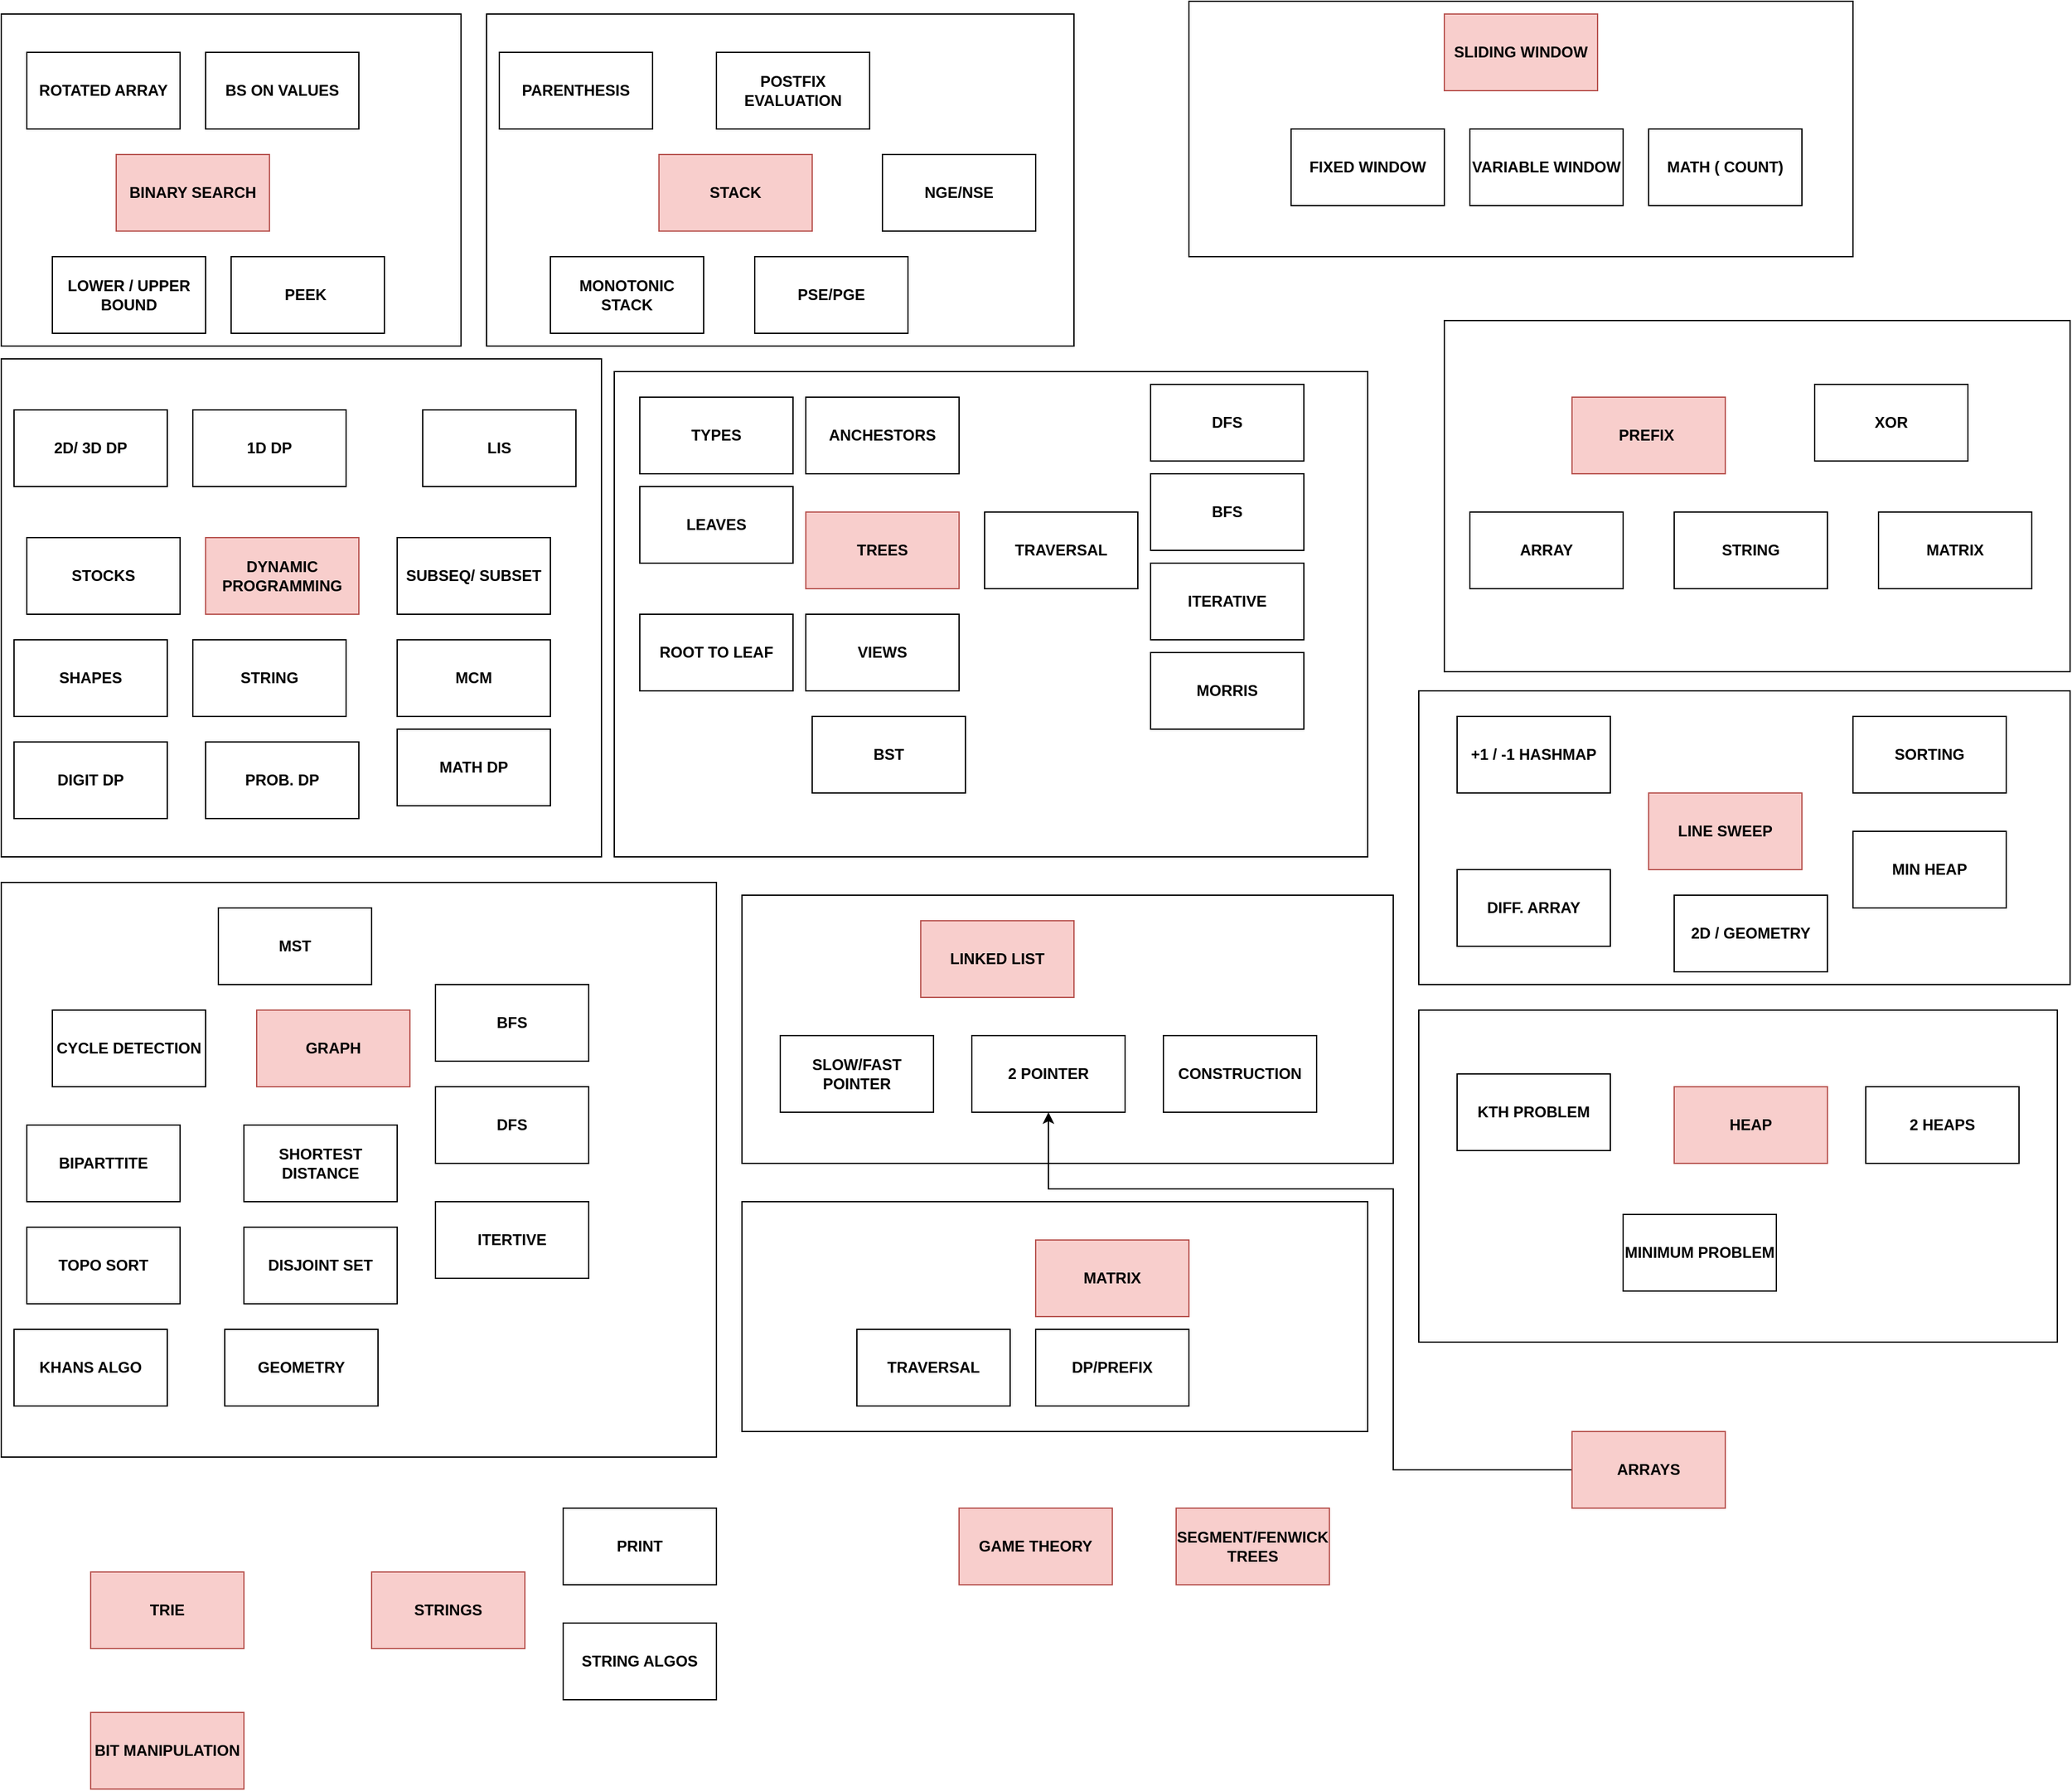 <mxfile version="26.0.6">
  <diagram name="Page-1" id="dnJ8gBHItaRelVK294X2">
    <mxGraphModel dx="2607" dy="1429" grid="1" gridSize="10" guides="1" tooltips="1" connect="1" arrows="1" fold="1" page="1" pageScale="1" pageWidth="3300" pageHeight="2339" math="0" shadow="0">
      <root>
        <mxCell id="0" />
        <mxCell id="1" parent="0" />
        <mxCell id="Z-WA0-gTG5--jsGy29tQ-19" value="" style="rounded=0;whiteSpace=wrap;html=1;fillColor=none;" parent="1" vertex="1">
          <mxGeometry x="590" y="700" width="510" height="210" as="geometry" />
        </mxCell>
        <mxCell id="kVo33UCh4dWI8IGFmwPP-129" value="" style="rounded=0;whiteSpace=wrap;html=1;fillColor=none;" parent="1" vertex="1">
          <mxGeometry x="1120" y="790" width="500" height="260" as="geometry" />
        </mxCell>
        <mxCell id="kVo33UCh4dWI8IGFmwPP-122" value="" style="rounded=0;whiteSpace=wrap;html=1;fillColor=none;" parent="1" vertex="1">
          <mxGeometry x="1120" y="540" width="510" height="230" as="geometry" />
        </mxCell>
        <mxCell id="kVo33UCh4dWI8IGFmwPP-64" value="" style="rounded=0;whiteSpace=wrap;html=1;fillColor=none;" parent="1" vertex="1">
          <mxGeometry x="390" y="10" width="460" height="260" as="geometry" />
        </mxCell>
        <mxCell id="kVo33UCh4dWI8IGFmwPP-116" value="" style="rounded=0;whiteSpace=wrap;html=1;fillColor=none;" parent="1" vertex="1">
          <mxGeometry x="1140" y="250" width="490" height="275" as="geometry" />
        </mxCell>
        <mxCell id="kVo33UCh4dWI8IGFmwPP-109" value="" style="rounded=0;whiteSpace=wrap;html=1;fillColor=none;" parent="1" vertex="1">
          <mxGeometry x="940" width="520" height="200" as="geometry" />
        </mxCell>
        <mxCell id="kVo33UCh4dWI8IGFmwPP-104" value="" style="rounded=0;whiteSpace=wrap;html=1;fillColor=none;" parent="1" vertex="1">
          <mxGeometry x="490" y="290" width="590" height="380" as="geometry" />
        </mxCell>
        <mxCell id="kVo33UCh4dWI8IGFmwPP-63" value="" style="rounded=0;whiteSpace=wrap;html=1;fillColor=none;" parent="1" vertex="1">
          <mxGeometry x="10" y="10" width="360" height="260" as="geometry" />
        </mxCell>
        <mxCell id="kVo33UCh4dWI8IGFmwPP-7" value="" style="group" parent="1" vertex="1" connectable="0">
          <mxGeometry x="50" y="200" width="120" height="60" as="geometry" />
        </mxCell>
        <mxCell id="kVo33UCh4dWI8IGFmwPP-4" value="" style="rounded=0;whiteSpace=wrap;html=1;" parent="kVo33UCh4dWI8IGFmwPP-7" vertex="1">
          <mxGeometry width="120" height="60" as="geometry" />
        </mxCell>
        <mxCell id="kVo33UCh4dWI8IGFmwPP-5" value="&lt;b&gt;LOWER / UPPER&lt;/b&gt;&lt;div&gt;&lt;b&gt;BOUND&lt;/b&gt;&lt;/div&gt;" style="text;strokeColor=none;align=center;fillColor=none;html=1;verticalAlign=middle;whiteSpace=wrap;rounded=0;" parent="kVo33UCh4dWI8IGFmwPP-7" vertex="1">
          <mxGeometry y="15" width="120" height="30" as="geometry" />
        </mxCell>
        <mxCell id="kVo33UCh4dWI8IGFmwPP-10" value="" style="group" parent="1" vertex="1" connectable="0">
          <mxGeometry x="190" y="200" width="120" height="60" as="geometry" />
        </mxCell>
        <mxCell id="kVo33UCh4dWI8IGFmwPP-11" value="" style="rounded=0;whiteSpace=wrap;html=1;" parent="kVo33UCh4dWI8IGFmwPP-10" vertex="1">
          <mxGeometry width="120" height="60" as="geometry" />
        </mxCell>
        <mxCell id="kVo33UCh4dWI8IGFmwPP-12" value="&lt;b&gt;PEEK&amp;nbsp;&lt;/b&gt;" style="text;strokeColor=none;align=center;fillColor=none;html=1;verticalAlign=middle;whiteSpace=wrap;rounded=0;" parent="kVo33UCh4dWI8IGFmwPP-10" vertex="1">
          <mxGeometry y="15" width="120" height="30" as="geometry" />
        </mxCell>
        <mxCell id="kVo33UCh4dWI8IGFmwPP-13" value="" style="group" parent="1" vertex="1" connectable="0">
          <mxGeometry x="30" y="40" width="120" height="60" as="geometry" />
        </mxCell>
        <mxCell id="kVo33UCh4dWI8IGFmwPP-14" value="" style="rounded=0;whiteSpace=wrap;html=1;" parent="kVo33UCh4dWI8IGFmwPP-13" vertex="1">
          <mxGeometry width="120" height="60" as="geometry" />
        </mxCell>
        <mxCell id="kVo33UCh4dWI8IGFmwPP-15" value="&lt;b&gt;ROTATED ARRAY&lt;/b&gt;" style="text;strokeColor=none;align=center;fillColor=none;html=1;verticalAlign=middle;whiteSpace=wrap;rounded=0;" parent="kVo33UCh4dWI8IGFmwPP-13" vertex="1">
          <mxGeometry y="15" width="120" height="30" as="geometry" />
        </mxCell>
        <mxCell id="kVo33UCh4dWI8IGFmwPP-18" value="" style="group" parent="1" vertex="1" connectable="0">
          <mxGeometry x="170" y="40" width="120" height="60" as="geometry" />
        </mxCell>
        <mxCell id="kVo33UCh4dWI8IGFmwPP-19" value="" style="rounded=0;whiteSpace=wrap;html=1;" parent="kVo33UCh4dWI8IGFmwPP-18" vertex="1">
          <mxGeometry width="120" height="60" as="geometry" />
        </mxCell>
        <mxCell id="kVo33UCh4dWI8IGFmwPP-20" value="&lt;b&gt;BS ON VALUES&lt;/b&gt;" style="text;strokeColor=none;align=center;fillColor=none;html=1;verticalAlign=middle;whiteSpace=wrap;rounded=0;" parent="kVo33UCh4dWI8IGFmwPP-18" vertex="1">
          <mxGeometry y="15" width="120" height="30" as="geometry" />
        </mxCell>
        <mxCell id="kVo33UCh4dWI8IGFmwPP-25" value="" style="group" parent="1" vertex="1" connectable="0">
          <mxGeometry x="525" y="120" width="120" height="60" as="geometry" />
        </mxCell>
        <mxCell id="kVo33UCh4dWI8IGFmwPP-26" value="" style="rounded=0;whiteSpace=wrap;html=1;fillColor=#f8cecc;strokeColor=#b85450;" parent="kVo33UCh4dWI8IGFmwPP-25" vertex="1">
          <mxGeometry width="120" height="60" as="geometry" />
        </mxCell>
        <mxCell id="kVo33UCh4dWI8IGFmwPP-27" value="&lt;b&gt;STACK&lt;/b&gt;" style="text;strokeColor=none;align=center;fillColor=none;html=1;verticalAlign=middle;whiteSpace=wrap;rounded=0;" parent="kVo33UCh4dWI8IGFmwPP-25" vertex="1">
          <mxGeometry y="15" width="120" height="30" as="geometry" />
        </mxCell>
        <mxCell id="kVo33UCh4dWI8IGFmwPP-29" value="" style="group" parent="1" vertex="1" connectable="0">
          <mxGeometry x="440" y="200" width="120" height="60" as="geometry" />
        </mxCell>
        <mxCell id="kVo33UCh4dWI8IGFmwPP-30" value="" style="rounded=0;whiteSpace=wrap;html=1;" parent="kVo33UCh4dWI8IGFmwPP-29" vertex="1">
          <mxGeometry width="120" height="60" as="geometry" />
        </mxCell>
        <mxCell id="kVo33UCh4dWI8IGFmwPP-31" value="&lt;b&gt;MONOTONIC STACK&lt;/b&gt;" style="text;strokeColor=none;align=center;fillColor=none;html=1;verticalAlign=middle;whiteSpace=wrap;rounded=0;" parent="kVo33UCh4dWI8IGFmwPP-29" vertex="1">
          <mxGeometry y="15" width="120" height="30" as="geometry" />
        </mxCell>
        <mxCell id="kVo33UCh4dWI8IGFmwPP-33" value="" style="group" parent="1" vertex="1" connectable="0">
          <mxGeometry x="570" y="40" width="120" height="60" as="geometry" />
        </mxCell>
        <mxCell id="kVo33UCh4dWI8IGFmwPP-34" value="" style="rounded=0;whiteSpace=wrap;html=1;" parent="kVo33UCh4dWI8IGFmwPP-33" vertex="1">
          <mxGeometry width="120" height="60" as="geometry" />
        </mxCell>
        <mxCell id="kVo33UCh4dWI8IGFmwPP-35" value="&lt;b&gt;POSTFIX EVALUATION&lt;/b&gt;" style="text;strokeColor=none;align=center;fillColor=none;html=1;verticalAlign=middle;whiteSpace=wrap;rounded=0;" parent="kVo33UCh4dWI8IGFmwPP-33" vertex="1">
          <mxGeometry y="15" width="120" height="30" as="geometry" />
        </mxCell>
        <mxCell id="kVo33UCh4dWI8IGFmwPP-38" value="" style="group" parent="1" vertex="1" connectable="0">
          <mxGeometry x="400" y="40" width="120" height="60" as="geometry" />
        </mxCell>
        <mxCell id="kVo33UCh4dWI8IGFmwPP-39" value="" style="rounded=0;whiteSpace=wrap;html=1;" parent="kVo33UCh4dWI8IGFmwPP-38" vertex="1">
          <mxGeometry width="120" height="60" as="geometry" />
        </mxCell>
        <mxCell id="kVo33UCh4dWI8IGFmwPP-40" value="&lt;b&gt;PARENTHESIS&lt;/b&gt;" style="text;strokeColor=none;align=center;fillColor=none;html=1;verticalAlign=middle;whiteSpace=wrap;rounded=0;" parent="kVo33UCh4dWI8IGFmwPP-38" vertex="1">
          <mxGeometry y="15" width="120" height="30" as="geometry" />
        </mxCell>
        <mxCell id="kVo33UCh4dWI8IGFmwPP-46" value="" style="group" parent="1" vertex="1" connectable="0">
          <mxGeometry x="170" y="420" width="120" height="60" as="geometry" />
        </mxCell>
        <mxCell id="kVo33UCh4dWI8IGFmwPP-47" value="&lt;b&gt;DYNAMIC&lt;/b&gt;&lt;div&gt;&lt;b&gt;PROGRAMMING&lt;/b&gt;&lt;/div&gt;" style="rounded=0;whiteSpace=wrap;html=1;fillColor=#f8cecc;strokeColor=#b85450;" parent="kVo33UCh4dWI8IGFmwPP-46" vertex="1">
          <mxGeometry width="120" height="60" as="geometry" />
        </mxCell>
        <mxCell id="kVo33UCh4dWI8IGFmwPP-50" value="" style="group" parent="1" vertex="1" connectable="0">
          <mxGeometry x="700" y="120" width="120" height="60" as="geometry" />
        </mxCell>
        <mxCell id="kVo33UCh4dWI8IGFmwPP-51" value="" style="rounded=0;whiteSpace=wrap;html=1;" parent="kVo33UCh4dWI8IGFmwPP-50" vertex="1">
          <mxGeometry width="120" height="60" as="geometry" />
        </mxCell>
        <mxCell id="kVo33UCh4dWI8IGFmwPP-52" value="&lt;b&gt;NGE/NSE&lt;/b&gt;" style="text;strokeColor=none;align=center;fillColor=none;html=1;verticalAlign=middle;whiteSpace=wrap;rounded=0;" parent="kVo33UCh4dWI8IGFmwPP-50" vertex="1">
          <mxGeometry y="15" width="120" height="30" as="geometry" />
        </mxCell>
        <mxCell id="kVo33UCh4dWI8IGFmwPP-57" value="" style="group" parent="1" vertex="1" connectable="0">
          <mxGeometry x="600" y="200" width="120" height="60" as="geometry" />
        </mxCell>
        <mxCell id="kVo33UCh4dWI8IGFmwPP-58" value="" style="rounded=0;whiteSpace=wrap;html=1;" parent="kVo33UCh4dWI8IGFmwPP-57" vertex="1">
          <mxGeometry width="120" height="60" as="geometry" />
        </mxCell>
        <mxCell id="kVo33UCh4dWI8IGFmwPP-59" value="&lt;b&gt;PSE/PGE&lt;/b&gt;" style="text;strokeColor=none;align=center;fillColor=none;html=1;verticalAlign=middle;whiteSpace=wrap;rounded=0;" parent="kVo33UCh4dWI8IGFmwPP-57" vertex="1">
          <mxGeometry y="15" width="120" height="30" as="geometry" />
        </mxCell>
        <mxCell id="kVo33UCh4dWI8IGFmwPP-65" value="" style="group" parent="1" vertex="1" connectable="0">
          <mxGeometry x="160" y="320" width="120" height="60" as="geometry" />
        </mxCell>
        <mxCell id="kVo33UCh4dWI8IGFmwPP-66" value="&lt;b&gt;1D DP&lt;/b&gt;" style="rounded=0;whiteSpace=wrap;html=1;" parent="kVo33UCh4dWI8IGFmwPP-65" vertex="1">
          <mxGeometry width="120" height="60" as="geometry" />
        </mxCell>
        <mxCell id="kVo33UCh4dWI8IGFmwPP-67" value="" style="group" parent="1" vertex="1" connectable="0">
          <mxGeometry x="20" y="320" width="550" height="820" as="geometry" />
        </mxCell>
        <mxCell id="kVo33UCh4dWI8IGFmwPP-68" value="&lt;b&gt;2D/ 3D DP&lt;/b&gt;" style="rounded=0;whiteSpace=wrap;html=1;" parent="kVo33UCh4dWI8IGFmwPP-67" vertex="1">
          <mxGeometry width="120" height="60" as="geometry" />
        </mxCell>
        <mxCell id="kVo33UCh4dWI8IGFmwPP-79" value="" style="rounded=0;whiteSpace=wrap;html=1;fillColor=none;" parent="kVo33UCh4dWI8IGFmwPP-67" vertex="1">
          <mxGeometry x="-10" y="-40" width="470" height="390" as="geometry" />
        </mxCell>
        <mxCell id="kVo33UCh4dWI8IGFmwPP-82" value="&lt;b&gt;DIGIT DP&lt;/b&gt;" style="rounded=0;whiteSpace=wrap;html=1;" parent="kVo33UCh4dWI8IGFmwPP-67" vertex="1">
          <mxGeometry y="260" width="120" height="60" as="geometry" />
        </mxCell>
        <mxCell id="kVo33UCh4dWI8IGFmwPP-83" value="&lt;b&gt;PROB. DP&lt;/b&gt;" style="rounded=0;whiteSpace=wrap;html=1;" parent="kVo33UCh4dWI8IGFmwPP-67" vertex="1">
          <mxGeometry x="150" y="260" width="120" height="60" as="geometry" />
        </mxCell>
        <mxCell id="kVo33UCh4dWI8IGFmwPP-84" value="&lt;b&gt;MATH DP&lt;/b&gt;" style="rounded=0;whiteSpace=wrap;html=1;" parent="kVo33UCh4dWI8IGFmwPP-67" vertex="1">
          <mxGeometry x="300" y="250" width="120" height="60" as="geometry" />
        </mxCell>
        <mxCell id="kVo33UCh4dWI8IGFmwPP-142" value="" style="rounded=0;whiteSpace=wrap;html=1;fillColor=none;" parent="kVo33UCh4dWI8IGFmwPP-67" vertex="1">
          <mxGeometry x="-10" y="370" width="560" height="450" as="geometry" />
        </mxCell>
        <mxCell id="Z-WA0-gTG5--jsGy29tQ-10" value="&lt;b&gt;GEOMETRY&lt;/b&gt;" style="rounded=0;whiteSpace=wrap;html=1;" parent="kVo33UCh4dWI8IGFmwPP-67" vertex="1">
          <mxGeometry x="165" y="720" width="120" height="60" as="geometry" />
        </mxCell>
        <mxCell id="kVo33UCh4dWI8IGFmwPP-69" value="" style="group" parent="1" vertex="1" connectable="0">
          <mxGeometry x="320" y="420" width="120" height="60" as="geometry" />
        </mxCell>
        <mxCell id="kVo33UCh4dWI8IGFmwPP-70" value="&lt;b&gt;SUBSEQ/ SUBSET&lt;/b&gt;" style="rounded=0;whiteSpace=wrap;html=1;" parent="kVo33UCh4dWI8IGFmwPP-69" vertex="1">
          <mxGeometry width="120" height="60" as="geometry" />
        </mxCell>
        <mxCell id="kVo33UCh4dWI8IGFmwPP-73" value="" style="group" parent="1" vertex="1" connectable="0">
          <mxGeometry x="30" y="420" width="120" height="60" as="geometry" />
        </mxCell>
        <mxCell id="kVo33UCh4dWI8IGFmwPP-74" value="&lt;b&gt;STOCKS&lt;/b&gt;" style="rounded=0;whiteSpace=wrap;html=1;" parent="kVo33UCh4dWI8IGFmwPP-73" vertex="1">
          <mxGeometry width="120" height="60" as="geometry" />
        </mxCell>
        <mxCell id="kVo33UCh4dWI8IGFmwPP-75" value="" style="group" parent="1" vertex="1" connectable="0">
          <mxGeometry x="340" y="320" width="120" height="60" as="geometry" />
        </mxCell>
        <mxCell id="kVo33UCh4dWI8IGFmwPP-76" value="&lt;b&gt;LIS&lt;/b&gt;" style="rounded=0;whiteSpace=wrap;html=1;" parent="kVo33UCh4dWI8IGFmwPP-75" vertex="1">
          <mxGeometry width="120" height="60" as="geometry" />
        </mxCell>
        <mxCell id="kVo33UCh4dWI8IGFmwPP-72" value="&lt;b&gt;STRING&lt;/b&gt;" style="rounded=0;whiteSpace=wrap;html=1;" parent="1" vertex="1">
          <mxGeometry x="160" y="500" width="120" height="60" as="geometry" />
        </mxCell>
        <mxCell id="kVo33UCh4dWI8IGFmwPP-77" value="&lt;b&gt;MCM&lt;/b&gt;" style="rounded=0;whiteSpace=wrap;html=1;" parent="1" vertex="1">
          <mxGeometry x="320" y="500" width="120" height="60" as="geometry" />
        </mxCell>
        <mxCell id="kVo33UCh4dWI8IGFmwPP-78" value="&lt;b&gt;SHAPES&lt;/b&gt;" style="rounded=0;whiteSpace=wrap;html=1;" parent="1" vertex="1">
          <mxGeometry x="20" y="500" width="120" height="60" as="geometry" />
        </mxCell>
        <mxCell id="kVo33UCh4dWI8IGFmwPP-91" value="&lt;b&gt;TREES&lt;/b&gt;" style="rounded=0;whiteSpace=wrap;html=1;fillColor=#f8cecc;strokeColor=#b85450;" parent="1" vertex="1">
          <mxGeometry x="640" y="400" width="120" height="60" as="geometry" />
        </mxCell>
        <mxCell id="kVo33UCh4dWI8IGFmwPP-92" value="&lt;b&gt;TRAVERSAL&lt;/b&gt;" style="rounded=0;whiteSpace=wrap;html=1;" parent="1" vertex="1">
          <mxGeometry x="780" y="400" width="120" height="60" as="geometry" />
        </mxCell>
        <mxCell id="kVo33UCh4dWI8IGFmwPP-93" value="&lt;b&gt;DFS&lt;/b&gt;" style="rounded=0;whiteSpace=wrap;html=1;" parent="1" vertex="1">
          <mxGeometry x="910" y="300" width="120" height="60" as="geometry" />
        </mxCell>
        <mxCell id="kVo33UCh4dWI8IGFmwPP-94" value="&lt;b&gt;BFS&lt;/b&gt;" style="rounded=0;whiteSpace=wrap;html=1;" parent="1" vertex="1">
          <mxGeometry x="910" y="370" width="120" height="60" as="geometry" />
        </mxCell>
        <mxCell id="kVo33UCh4dWI8IGFmwPP-95" value="&lt;b&gt;ITERATIVE&lt;/b&gt;" style="rounded=0;whiteSpace=wrap;html=1;" parent="1" vertex="1">
          <mxGeometry x="910" y="440" width="120" height="60" as="geometry" />
        </mxCell>
        <mxCell id="kVo33UCh4dWI8IGFmwPP-96" value="&lt;b&gt;MORRIS&lt;/b&gt;" style="rounded=0;whiteSpace=wrap;html=1;" parent="1" vertex="1">
          <mxGeometry x="910" y="510" width="120" height="60" as="geometry" />
        </mxCell>
        <mxCell id="kVo33UCh4dWI8IGFmwPP-99" value="&lt;b&gt;VIEWS&lt;/b&gt;" style="rounded=0;whiteSpace=wrap;html=1;" parent="1" vertex="1">
          <mxGeometry x="640" y="480" width="120" height="60" as="geometry" />
        </mxCell>
        <mxCell id="kVo33UCh4dWI8IGFmwPP-100" value="&lt;b&gt;ANCHESTORS&lt;/b&gt;" style="rounded=0;whiteSpace=wrap;html=1;" parent="1" vertex="1">
          <mxGeometry x="640" y="310" width="120" height="60" as="geometry" />
        </mxCell>
        <mxCell id="kVo33UCh4dWI8IGFmwPP-101" value="&lt;b&gt;LEAVES&lt;/b&gt;" style="rounded=0;whiteSpace=wrap;html=1;" parent="1" vertex="1">
          <mxGeometry x="510" y="380" width="120" height="60" as="geometry" />
        </mxCell>
        <mxCell id="kVo33UCh4dWI8IGFmwPP-102" value="&lt;b&gt;ROOT TO LEAF&lt;/b&gt;" style="rounded=0;whiteSpace=wrap;html=1;" parent="1" vertex="1">
          <mxGeometry x="510" y="480" width="120" height="60" as="geometry" />
        </mxCell>
        <mxCell id="kVo33UCh4dWI8IGFmwPP-103" value="&lt;b&gt;BST&lt;/b&gt;" style="rounded=0;whiteSpace=wrap;html=1;" parent="1" vertex="1">
          <mxGeometry x="645" y="560" width="120" height="60" as="geometry" />
        </mxCell>
        <mxCell id="kVo33UCh4dWI8IGFmwPP-105" value="&lt;b&gt;SLIDING WINDOW&lt;/b&gt;" style="rounded=0;whiteSpace=wrap;html=1;fillColor=#f8cecc;strokeColor=#b85450;" parent="1" vertex="1">
          <mxGeometry x="1140" y="10" width="120" height="60" as="geometry" />
        </mxCell>
        <mxCell id="kVo33UCh4dWI8IGFmwPP-106" value="&lt;b&gt;FIXED WINDOW&lt;/b&gt;" style="rounded=0;whiteSpace=wrap;html=1;" parent="1" vertex="1">
          <mxGeometry x="1020" y="100" width="120" height="60" as="geometry" />
        </mxCell>
        <mxCell id="kVo33UCh4dWI8IGFmwPP-107" value="&lt;b&gt;VARIABLE WINDOW&lt;/b&gt;" style="rounded=0;whiteSpace=wrap;html=1;" parent="1" vertex="1">
          <mxGeometry x="1160" y="100" width="120" height="60" as="geometry" />
        </mxCell>
        <mxCell id="kVo33UCh4dWI8IGFmwPP-108" value="&lt;b&gt;MATH ( COUNT)&lt;/b&gt;" style="rounded=0;whiteSpace=wrap;html=1;" parent="1" vertex="1">
          <mxGeometry x="1300" y="100" width="120" height="60" as="geometry" />
        </mxCell>
        <mxCell id="kVo33UCh4dWI8IGFmwPP-110" value="&lt;b&gt;PREFIX&amp;nbsp;&lt;/b&gt;" style="rounded=0;whiteSpace=wrap;html=1;fillColor=#f8cecc;strokeColor=#b85450;" parent="1" vertex="1">
          <mxGeometry x="1240" y="310" width="120" height="60" as="geometry" />
        </mxCell>
        <mxCell id="kVo33UCh4dWI8IGFmwPP-112" value="&lt;b&gt;ARRAY&lt;/b&gt;" style="rounded=0;whiteSpace=wrap;html=1;" parent="1" vertex="1">
          <mxGeometry x="1160" y="400" width="120" height="60" as="geometry" />
        </mxCell>
        <mxCell id="kVo33UCh4dWI8IGFmwPP-113" value="&lt;b&gt;STRING&lt;/b&gt;" style="rounded=0;whiteSpace=wrap;html=1;" parent="1" vertex="1">
          <mxGeometry x="1320" y="400" width="120" height="60" as="geometry" />
        </mxCell>
        <mxCell id="kVo33UCh4dWI8IGFmwPP-114" value="&lt;b&gt;XOR&lt;/b&gt;" style="rounded=0;whiteSpace=wrap;html=1;" parent="1" vertex="1">
          <mxGeometry x="1430" y="300" width="120" height="60" as="geometry" />
        </mxCell>
        <mxCell id="kVo33UCh4dWI8IGFmwPP-115" value="&lt;b&gt;MATRIX&lt;/b&gt;" style="rounded=0;whiteSpace=wrap;html=1;fillColor=#f8cecc;strokeColor=#b85450;" parent="1" vertex="1">
          <mxGeometry x="820" y="970" width="120" height="60" as="geometry" />
        </mxCell>
        <mxCell id="kVo33UCh4dWI8IGFmwPP-117" value="&lt;b&gt;LINE SWEEP&lt;/b&gt;" style="rounded=0;whiteSpace=wrap;html=1;fillColor=#f8cecc;strokeColor=#b85450;" parent="1" vertex="1">
          <mxGeometry x="1300" y="620" width="120" height="60" as="geometry" />
        </mxCell>
        <mxCell id="kVo33UCh4dWI8IGFmwPP-118" value="&lt;b&gt;+1 / -1 HASHMAP&lt;/b&gt;" style="rounded=0;whiteSpace=wrap;html=1;" parent="1" vertex="1">
          <mxGeometry x="1150" y="560" width="120" height="60" as="geometry" />
        </mxCell>
        <mxCell id="kVo33UCh4dWI8IGFmwPP-119" value="&lt;b&gt;SORTING&lt;/b&gt;" style="rounded=0;whiteSpace=wrap;html=1;" parent="1" vertex="1">
          <mxGeometry x="1460" y="560" width="120" height="60" as="geometry" />
        </mxCell>
        <mxCell id="kVo33UCh4dWI8IGFmwPP-120" value="&lt;b&gt;MIN HEAP&lt;/b&gt;" style="rounded=0;whiteSpace=wrap;html=1;" parent="1" vertex="1">
          <mxGeometry x="1460" y="650" width="120" height="60" as="geometry" />
        </mxCell>
        <mxCell id="kVo33UCh4dWI8IGFmwPP-121" value="&lt;b&gt;DIFF. ARRAY&lt;/b&gt;" style="rounded=0;whiteSpace=wrap;html=1;" parent="1" vertex="1">
          <mxGeometry x="1150" y="680" width="120" height="60" as="geometry" />
        </mxCell>
        <mxCell id="kVo33UCh4dWI8IGFmwPP-124" value="&lt;b&gt;BINARY SEARCH&lt;/b&gt;" style="rounded=0;whiteSpace=wrap;html=1;fillColor=#f8cecc;strokeColor=#b85450;" parent="1" vertex="1">
          <mxGeometry x="100" y="120" width="120" height="60" as="geometry" />
        </mxCell>
        <mxCell id="kVo33UCh4dWI8IGFmwPP-125" value="&lt;b&gt;HEAP&lt;/b&gt;" style="rounded=0;whiteSpace=wrap;html=1;fillColor=#f8cecc;strokeColor=#b85450;" parent="1" vertex="1">
          <mxGeometry x="1320" y="850" width="120" height="60" as="geometry" />
        </mxCell>
        <mxCell id="kVo33UCh4dWI8IGFmwPP-126" value="&lt;b&gt;KTH PROBLEM&lt;/b&gt;" style="rounded=0;whiteSpace=wrap;html=1;" parent="1" vertex="1">
          <mxGeometry x="1150" y="840" width="120" height="60" as="geometry" />
        </mxCell>
        <mxCell id="kVo33UCh4dWI8IGFmwPP-127" value="&lt;b&gt;MINIMUM PROBLEM&lt;/b&gt;" style="rounded=0;whiteSpace=wrap;html=1;" parent="1" vertex="1">
          <mxGeometry x="1280" y="950" width="120" height="60" as="geometry" />
        </mxCell>
        <mxCell id="kVo33UCh4dWI8IGFmwPP-128" value="&lt;b&gt;2 HEAPS&lt;/b&gt;" style="rounded=0;whiteSpace=wrap;html=1;" parent="1" vertex="1">
          <mxGeometry x="1470" y="850" width="120" height="60" as="geometry" />
        </mxCell>
        <mxCell id="kVo33UCh4dWI8IGFmwPP-130" value="&lt;b&gt;2D / GEOMETRY&lt;/b&gt;" style="rounded=0;whiteSpace=wrap;html=1;" parent="1" vertex="1">
          <mxGeometry x="1320" y="700" width="120" height="60" as="geometry" />
        </mxCell>
        <mxCell id="kVo33UCh4dWI8IGFmwPP-131" value="&lt;b&gt;GRAPH&lt;/b&gt;" style="rounded=0;whiteSpace=wrap;html=1;fillColor=#f8cecc;strokeColor=#b85450;" parent="1" vertex="1">
          <mxGeometry x="210" y="790" width="120" height="60" as="geometry" />
        </mxCell>
        <mxCell id="kVo33UCh4dWI8IGFmwPP-132" value="&lt;b&gt;BFS&lt;/b&gt;" style="rounded=0;whiteSpace=wrap;html=1;" parent="1" vertex="1">
          <mxGeometry x="350" y="770" width="120" height="60" as="geometry" />
        </mxCell>
        <mxCell id="kVo33UCh4dWI8IGFmwPP-133" value="&lt;b&gt;DFS&lt;/b&gt;" style="rounded=0;whiteSpace=wrap;html=1;" parent="1" vertex="1">
          <mxGeometry x="350" y="850" width="120" height="60" as="geometry" />
        </mxCell>
        <mxCell id="kVo33UCh4dWI8IGFmwPP-134" value="&lt;b&gt;ITERTIVE&lt;/b&gt;" style="rounded=0;whiteSpace=wrap;html=1;" parent="1" vertex="1">
          <mxGeometry x="350" y="940" width="120" height="60" as="geometry" />
        </mxCell>
        <mxCell id="kVo33UCh4dWI8IGFmwPP-135" value="&lt;b&gt;MST&lt;/b&gt;" style="rounded=0;whiteSpace=wrap;html=1;" parent="1" vertex="1">
          <mxGeometry x="180" y="710" width="120" height="60" as="geometry" />
        </mxCell>
        <mxCell id="kVo33UCh4dWI8IGFmwPP-136" value="&lt;b&gt;SHORTEST DISTANCE&lt;/b&gt;" style="rounded=0;whiteSpace=wrap;html=1;" parent="1" vertex="1">
          <mxGeometry x="200" y="880" width="120" height="60" as="geometry" />
        </mxCell>
        <mxCell id="kVo33UCh4dWI8IGFmwPP-137" value="&lt;b&gt;DISJOINT SET&lt;/b&gt;" style="rounded=0;whiteSpace=wrap;html=1;" parent="1" vertex="1">
          <mxGeometry x="200" y="960" width="120" height="60" as="geometry" />
        </mxCell>
        <mxCell id="kVo33UCh4dWI8IGFmwPP-138" value="&lt;b&gt;CYCLE DETECTION&lt;/b&gt;" style="rounded=0;whiteSpace=wrap;html=1;" parent="1" vertex="1">
          <mxGeometry x="50" y="790" width="120" height="60" as="geometry" />
        </mxCell>
        <mxCell id="kVo33UCh4dWI8IGFmwPP-139" value="&lt;b&gt;BIPARTTITE&lt;/b&gt;" style="rounded=0;whiteSpace=wrap;html=1;" parent="1" vertex="1">
          <mxGeometry x="30" y="880" width="120" height="60" as="geometry" />
        </mxCell>
        <mxCell id="kVo33UCh4dWI8IGFmwPP-140" value="&lt;b&gt;TOPO SORT&lt;/b&gt;" style="rounded=0;whiteSpace=wrap;html=1;" parent="1" vertex="1">
          <mxGeometry x="30" y="960" width="120" height="60" as="geometry" />
        </mxCell>
        <mxCell id="kVo33UCh4dWI8IGFmwPP-141" value="&lt;b&gt;KHANS ALGO&lt;/b&gt;" style="rounded=0;whiteSpace=wrap;html=1;" parent="1" vertex="1">
          <mxGeometry x="20" y="1040" width="120" height="60" as="geometry" />
        </mxCell>
        <mxCell id="Z-WA0-gTG5--jsGy29tQ-1" value="&lt;b&gt;TRIE&lt;/b&gt;" style="rounded=0;whiteSpace=wrap;html=1;fillColor=#f8cecc;strokeColor=#b85450;" parent="1" vertex="1">
          <mxGeometry x="80" y="1230" width="120" height="60" as="geometry" />
        </mxCell>
        <mxCell id="Z-WA0-gTG5--jsGy29tQ-2" value="&lt;b&gt;STRINGS&lt;/b&gt;" style="rounded=0;whiteSpace=wrap;html=1;fillColor=#f8cecc;strokeColor=#b85450;" parent="1" vertex="1">
          <mxGeometry x="300" y="1230" width="120" height="60" as="geometry" />
        </mxCell>
        <mxCell id="Z-WA0-gTG5--jsGy29tQ-3" value="&lt;b&gt;BIT MANIPULATION&lt;/b&gt;" style="rounded=0;whiteSpace=wrap;html=1;fillColor=#f8cecc;strokeColor=#b85450;" parent="1" vertex="1">
          <mxGeometry x="80" y="1340" width="120" height="60" as="geometry" />
        </mxCell>
        <mxCell id="Z-WA0-gTG5--jsGy29tQ-4" value="&lt;b&gt;PRINT&lt;/b&gt;" style="rounded=0;whiteSpace=wrap;html=1;" parent="1" vertex="1">
          <mxGeometry x="450" y="1180" width="120" height="60" as="geometry" />
        </mxCell>
        <mxCell id="Z-WA0-gTG5--jsGy29tQ-5" value="&lt;b&gt;STRING ALGOS&lt;/b&gt;" style="rounded=0;whiteSpace=wrap;html=1;" parent="1" vertex="1">
          <mxGeometry x="450" y="1270" width="120" height="60" as="geometry" />
        </mxCell>
        <mxCell id="Z-WA0-gTG5--jsGy29tQ-6" value="&lt;b&gt;TYPES&lt;/b&gt;" style="rounded=0;whiteSpace=wrap;html=1;" parent="1" vertex="1">
          <mxGeometry x="510" y="310" width="120" height="60" as="geometry" />
        </mxCell>
        <mxCell id="Z-WA0-gTG5--jsGy29tQ-7" value="&lt;b&gt;MATRIX&lt;/b&gt;" style="rounded=0;whiteSpace=wrap;html=1;" parent="1" vertex="1">
          <mxGeometry x="1480" y="400" width="120" height="60" as="geometry" />
        </mxCell>
        <mxCell id="Z-WA0-gTG5--jsGy29tQ-8" value="&lt;b&gt;TRAVERSAL&lt;/b&gt;" style="rounded=0;whiteSpace=wrap;html=1;" parent="1" vertex="1">
          <mxGeometry x="680" y="1040" width="120" height="60" as="geometry" />
        </mxCell>
        <mxCell id="Z-WA0-gTG5--jsGy29tQ-9" value="&lt;b&gt;DP/PREFIX&lt;/b&gt;" style="rounded=0;whiteSpace=wrap;html=1;" parent="1" vertex="1">
          <mxGeometry x="820" y="1040" width="120" height="60" as="geometry" />
        </mxCell>
        <mxCell id="Z-WA0-gTG5--jsGy29tQ-11" value="&lt;b&gt;LINKED LIST&lt;/b&gt;" style="rounded=0;whiteSpace=wrap;html=1;fillColor=#f8cecc;strokeColor=#b85450;" parent="1" vertex="1">
          <mxGeometry x="730" y="720" width="120" height="60" as="geometry" />
        </mxCell>
        <mxCell id="Z-WA0-gTG5--jsGy29tQ-13" value="&lt;b&gt;2 POINTER&lt;/b&gt;" style="rounded=0;whiteSpace=wrap;html=1;" parent="1" vertex="1">
          <mxGeometry x="770" y="810" width="120" height="60" as="geometry" />
        </mxCell>
        <mxCell id="Z-WA0-gTG5--jsGy29tQ-14" value="&lt;b&gt;SLOW/FAST POINTER&lt;/b&gt;" style="rounded=0;whiteSpace=wrap;html=1;" parent="1" vertex="1">
          <mxGeometry x="620" y="810" width="120" height="60" as="geometry" />
        </mxCell>
        <mxCell id="Z-WA0-gTG5--jsGy29tQ-15" value="&lt;b&gt;CONSTRUCTION&lt;/b&gt;" style="rounded=0;whiteSpace=wrap;html=1;" parent="1" vertex="1">
          <mxGeometry x="920" y="810" width="120" height="60" as="geometry" />
        </mxCell>
        <mxCell id="Z-WA0-gTG5--jsGy29tQ-16" value="&lt;b&gt;SEGMENT/FENWICK TREES&lt;/b&gt;" style="rounded=0;whiteSpace=wrap;html=1;fillColor=#f8cecc;strokeColor=#b85450;" parent="1" vertex="1">
          <mxGeometry x="930" y="1180" width="120" height="60" as="geometry" />
        </mxCell>
        <mxCell id="Z-WA0-gTG5--jsGy29tQ-18" value="&lt;b&gt;GAME THEORY&lt;/b&gt;" style="rounded=0;whiteSpace=wrap;html=1;fillColor=#f8cecc;strokeColor=#b85450;" parent="1" vertex="1">
          <mxGeometry x="760" y="1180" width="120" height="60" as="geometry" />
        </mxCell>
        <mxCell id="Z-WA0-gTG5--jsGy29tQ-20" value="" style="rounded=0;whiteSpace=wrap;html=1;fillColor=none;" parent="1" vertex="1">
          <mxGeometry x="590" y="940" width="490" height="180" as="geometry" />
        </mxCell>
        <mxCell id="yne_ZxbJKSyjo9K32L60-3" style="edgeStyle=orthogonalEdgeStyle;rounded=0;orthogonalLoop=1;jettySize=auto;html=1;" edge="1" parent="1" source="yne_ZxbJKSyjo9K32L60-1" target="Z-WA0-gTG5--jsGy29tQ-13">
          <mxGeometry relative="1" as="geometry">
            <Array as="points">
              <mxPoint x="1100" y="1150" />
              <mxPoint x="1100" y="930" />
              <mxPoint x="830" y="930" />
            </Array>
          </mxGeometry>
        </mxCell>
        <mxCell id="yne_ZxbJKSyjo9K32L60-1" value="&lt;b&gt;ARRAYS&lt;/b&gt;" style="rounded=0;whiteSpace=wrap;html=1;fillColor=#f8cecc;strokeColor=#b85450;" vertex="1" parent="1">
          <mxGeometry x="1240" y="1120" width="120" height="60" as="geometry" />
        </mxCell>
      </root>
    </mxGraphModel>
  </diagram>
</mxfile>
